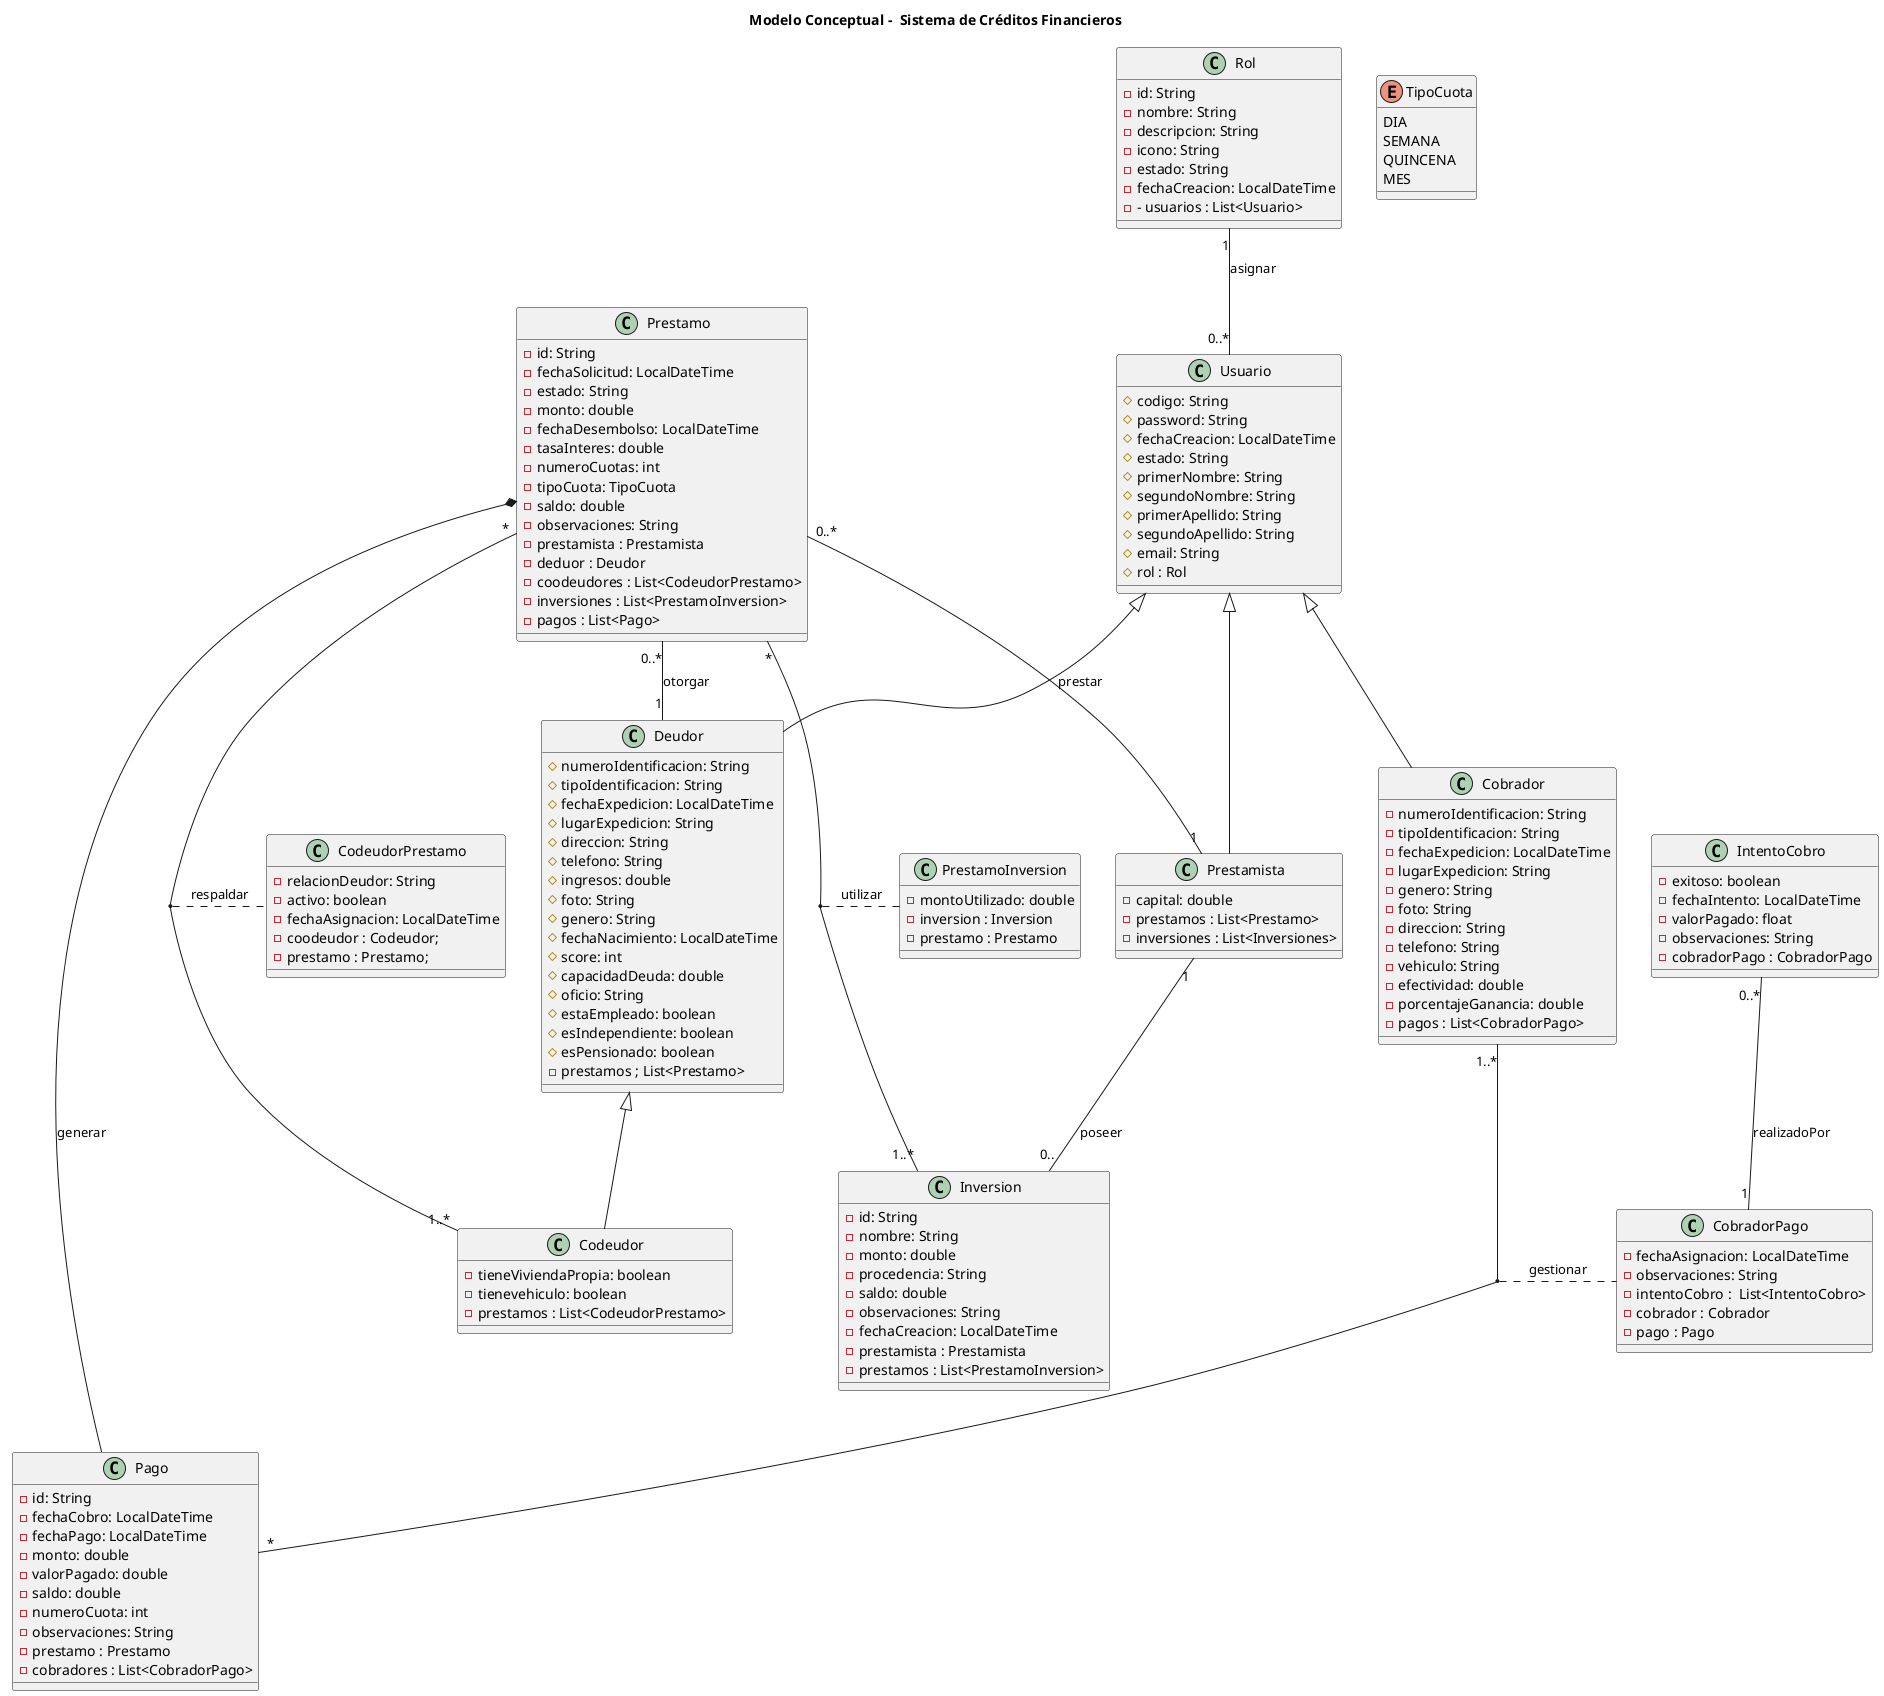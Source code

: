 @startuml
title Modelo Conceptual -  Sistema de Créditos Financieros

' ENUMERACION
enum TipoCuota {
  DIA
  SEMANA
  QUINCENA
  MES
}

' ==================
' CLASES PRINCIPALES
' ==================

class Usuario {
  # codigo: String
  # password: String
  # fechaCreacion: LocalDateTime
  # estado: String
  # primerNombre: String
  # segundoNombre: String
  # primerApellido: String
  # segundoApellido: String
  # email: String
  # rol : Rol
}

class Rol {
  - id: String
  - nombre: String
  - descripcion: String
  - icono: String
  - estado: String
  - fechaCreacion: LocalDateTime
- - usuarios : List<Usuario>
}

class Prestamista {
  - capital: double
  - prestamos : List<Prestamo>
  - inversiones : List<Inversiones>
}


class Deudor {
  # numeroIdentificacion: String
  # tipoIdentificacion: String
  # fechaExpedicion: LocalDateTime
  # lugarExpedicion: String
  # direccion: String
  # telefono: String
  # ingresos: double
  # foto: String
  # genero: String
  # fechaNacimiento: LocalDateTime
  # score: int
  # capacidadDeuda: double
  # oficio: String
  # estaEmpleado: boolean
  # esIndependiente: boolean
  # esPensionado: boolean
  - prestamos ; List<Prestamo>
}

class Codeudor {
  - tieneViviendaPropia: boolean
  - tienevehiculo: boolean
  - prestamos : List<CodeudorPrestamo>
  
}

class Cobrador {
  - numeroIdentificacion: String
  - tipoIdentificacion: String
  - fechaExpedicion: LocalDateTime
  - lugarExpedicion: String
  - genero: String
  - foto: String
  - direccion: String
  - telefono: String
  - vehiculo: String
  - efectividad: double
  - porcentajeGanancia: double
  - pagos : List<CobradorPago>
}

class Inversion {
  - id: String
  - nombre: String
  - monto: double
  - procedencia: String
  - saldo: double
  - observaciones: String
  - fechaCreacion: LocalDateTime
  - prestamista : Prestamista
  - prestamos : List<PrestamoInversion>
}

class Prestamo {
  - id: String
  - fechaSolicitud: LocalDateTime
  - estado: String
  - monto: double
  - fechaDesembolso: LocalDateTime
  - tasaInteres: double
  - numeroCuotas: int
  - tipoCuota: TipoCuota
  - saldo: double
  - observaciones: String
  - prestamista : Prestamista
  - deduor : Deudor
  - coodeudores : List<CodeudorPrestamo>
  - inversiones : List<PrestamoInversion>
  - pagos : List<Pago>

}

class Pago {
  - id: String
  - fechaCobro: LocalDateTime
  - fechaPago: LocalDateTime
  - monto: double
  - valorPagado: double
  - saldo: double
  - numeroCuota: int
  - observaciones: String
  - prestamo : Prestamo
  - cobradores : List<CobradorPago>
}


class IntentoCobro {
  - exitoso: boolean
  - fechaIntento: LocalDateTime
  - valorPagado: float
  - observaciones: String
  - cobradorPago : CobradorPago
}


' ===========================
' CLASES ASOCIACIÓN (N:N)
' ===========================

class PrestamoInversion {
  - montoUtilizado: double
  - inversion : Inversion
  - prestamo : Prestamo
}

class CobradorPago {
  - fechaAsignacion: LocalDateTime
  - observaciones: String
  - intentoCobro :  List<IntentoCobro>
  - cobrador : Cobrador
  - pago : Pago

}

class CodeudorPrestamo {
  - relacionDeudor: String
  - activo: boolean
  - fechaAsignacion: LocalDateTime
  - coodeudor : Codeudor;
  - prestamo : Prestamo;
}


' ===================
' RELACIONES AL FINAL
' ===================

' HERENCIAS 

Usuario <|--  Prestamista
Usuario <|--  Deudor
Deudor <|--  Codeudor
Usuario <|--  Cobrador

' UNO A MUCHOS

Rol "1" --  "0..*" Usuario : asignar
Prestamista "1" --  "0.." Inversion : poseer 
Prestamo "0..*" --  "1"  Prestamista : prestar
Prestamo "0..*" --  "1" Deudor : otorgar
Prestamo *--  Pago : generar


' Relacion Clase asociación entre Prestamo y Inversion
Prestamo "*" --  "1..*" Inversion
(Prestamo, Inversion) .. PrestamoInversion : utilizar

' Relacion Clase asociación entre Cobrador y Pago
Cobrador "1..*" --  "*" Pago
(Cobrador, Pago) .. CobradorPago : gestionar

' Relacion Clase asociación entre Codeudor y Prestamo
Prestamo "*" --  "1..*" Codeudor
(Prestamo, Codeudor) .. CodeudorPrestamo : respaldar

' Relación de IntentoCobro con Cobrador y Pago
IntentoCobro "0..*" --  "1" CobradorPago : realizadoPor

@enduml